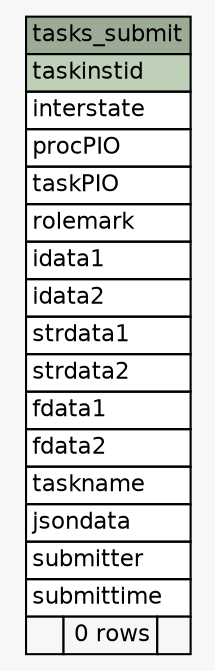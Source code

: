 // dot 2.26.0 on Linux 2.6.32-504.8.1.el6.x86_64
// SchemaSpy rev 590
digraph "tasks_submit" {
  graph [
    rankdir="RL"
    bgcolor="#f7f7f7"
    nodesep="0.18"
    ranksep="0.46"
    fontname="Helvetica"
    fontsize="11"
  ];
  node [
    fontname="Helvetica"
    fontsize="11"
    shape="plaintext"
  ];
  edge [
    arrowsize="0.8"
  ];
  "tasks_submit" [
    label=<
    <TABLE BORDER="0" CELLBORDER="1" CELLSPACING="0" BGCOLOR="#ffffff">
      <TR><TD COLSPAN="3" BGCOLOR="#9bab96" ALIGN="CENTER">tasks_submit</TD></TR>
      <TR><TD PORT="taskinstid" COLSPAN="3" BGCOLOR="#bed1b8" ALIGN="LEFT">taskinstid</TD></TR>
      <TR><TD PORT="interstate" COLSPAN="3" ALIGN="LEFT">interstate</TD></TR>
      <TR><TD PORT="procPIO" COLSPAN="3" ALIGN="LEFT">procPIO</TD></TR>
      <TR><TD PORT="taskPIO" COLSPAN="3" ALIGN="LEFT">taskPIO</TD></TR>
      <TR><TD PORT="rolemark" COLSPAN="3" ALIGN="LEFT">rolemark</TD></TR>
      <TR><TD PORT="idata1" COLSPAN="3" ALIGN="LEFT">idata1</TD></TR>
      <TR><TD PORT="idata2" COLSPAN="3" ALIGN="LEFT">idata2</TD></TR>
      <TR><TD PORT="strdata1" COLSPAN="3" ALIGN="LEFT">strdata1</TD></TR>
      <TR><TD PORT="strdata2" COLSPAN="3" ALIGN="LEFT">strdata2</TD></TR>
      <TR><TD PORT="fdata1" COLSPAN="3" ALIGN="LEFT">fdata1</TD></TR>
      <TR><TD PORT="fdata2" COLSPAN="3" ALIGN="LEFT">fdata2</TD></TR>
      <TR><TD PORT="taskname" COLSPAN="3" ALIGN="LEFT">taskname</TD></TR>
      <TR><TD PORT="jsondata" COLSPAN="3" ALIGN="LEFT">jsondata</TD></TR>
      <TR><TD PORT="submitter" COLSPAN="3" ALIGN="LEFT">submitter</TD></TR>
      <TR><TD PORT="submittime" COLSPAN="3" ALIGN="LEFT">submittime</TD></TR>
      <TR><TD ALIGN="LEFT" BGCOLOR="#f7f7f7">  </TD><TD ALIGN="RIGHT" BGCOLOR="#f7f7f7">0 rows</TD><TD ALIGN="RIGHT" BGCOLOR="#f7f7f7">  </TD></TR>
    </TABLE>>
    URL="tables/tasks_submit.html"
    tooltip="tasks_submit"
  ];
}
